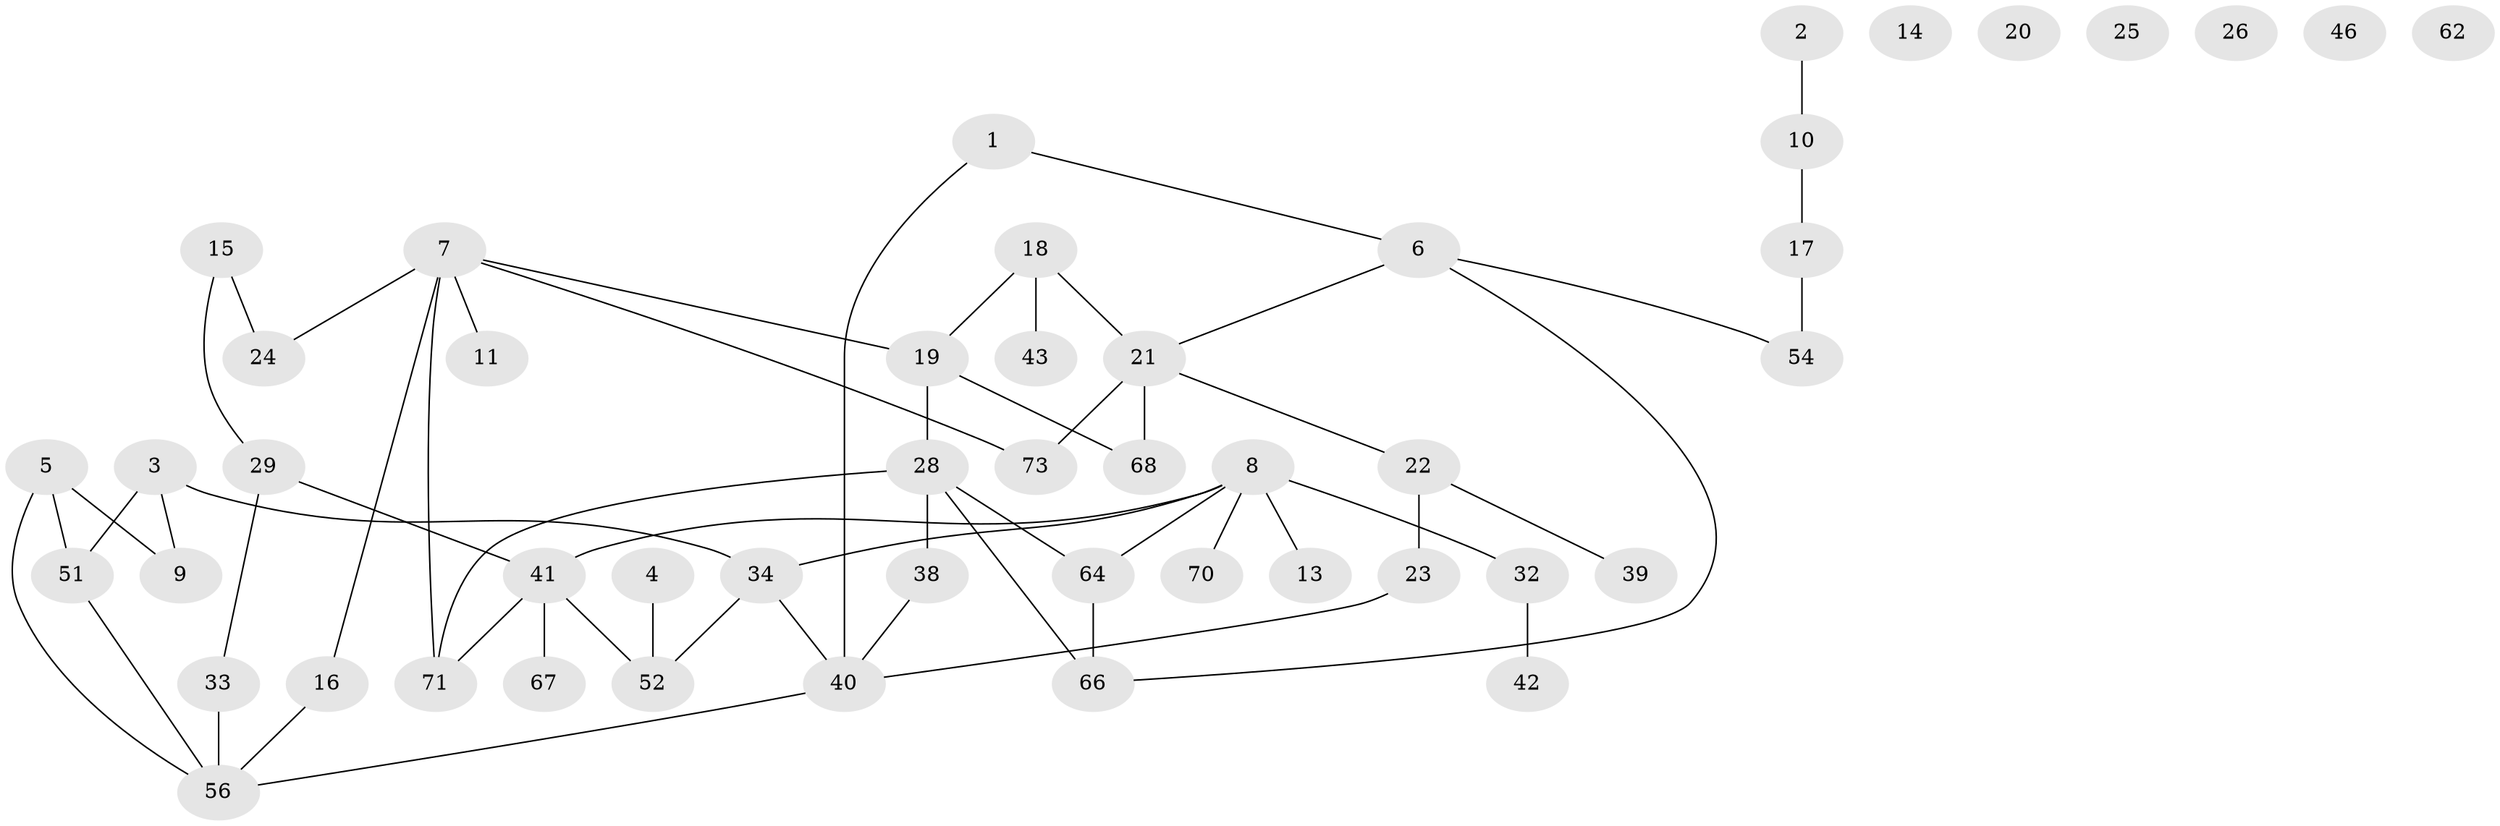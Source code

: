 // Generated by graph-tools (version 1.1) at 2025/23/03/03/25 07:23:27]
// undirected, 49 vertices, 58 edges
graph export_dot {
graph [start="1"]
  node [color=gray90,style=filled];
  1;
  2;
  3 [super="+77"];
  4;
  5 [super="+45"];
  6 [super="+61"];
  7 [super="+65"];
  8 [super="+47"];
  9 [super="+59"];
  10 [super="+12"];
  11;
  13;
  14 [super="+75"];
  15 [super="+31"];
  16;
  17;
  18 [super="+55"];
  19 [super="+30"];
  20;
  21 [super="+69"];
  22 [super="+37"];
  23 [super="+35"];
  24;
  25;
  26 [super="+27"];
  28 [super="+72"];
  29 [super="+48"];
  32 [super="+50"];
  33 [super="+36"];
  34 [super="+58"];
  38 [super="+63"];
  39;
  40 [super="+49"];
  41 [super="+44"];
  42;
  43;
  46;
  51 [super="+53"];
  52 [super="+57"];
  54;
  56 [super="+60"];
  62;
  64 [super="+78"];
  66 [super="+76"];
  67;
  68;
  70;
  71 [super="+74"];
  73;
  1 -- 6;
  1 -- 40;
  2 -- 10;
  3 -- 9;
  3 -- 34;
  3 -- 51;
  4 -- 52;
  5 -- 9;
  5 -- 56;
  5 -- 51;
  6 -- 21;
  6 -- 66;
  6 -- 54;
  7 -- 11;
  7 -- 24;
  7 -- 19;
  7 -- 16;
  7 -- 73;
  7 -- 71;
  8 -- 13;
  8 -- 32;
  8 -- 41;
  8 -- 70;
  8 -- 64;
  8 -- 34;
  10 -- 17;
  15 -- 24;
  15 -- 29;
  16 -- 56;
  17 -- 54;
  18 -- 43;
  18 -- 19;
  18 -- 21;
  19 -- 28;
  19 -- 68;
  21 -- 73;
  21 -- 68;
  21 -- 22;
  22 -- 23;
  22 -- 39;
  23 -- 40;
  28 -- 38;
  28 -- 66;
  28 -- 71;
  28 -- 64;
  29 -- 33;
  29 -- 41;
  32 -- 42;
  33 -- 56;
  34 -- 40;
  34 -- 52;
  38 -- 40;
  40 -- 56;
  41 -- 52 [weight=2];
  41 -- 71;
  41 -- 67;
  51 -- 56;
  64 -- 66;
}
